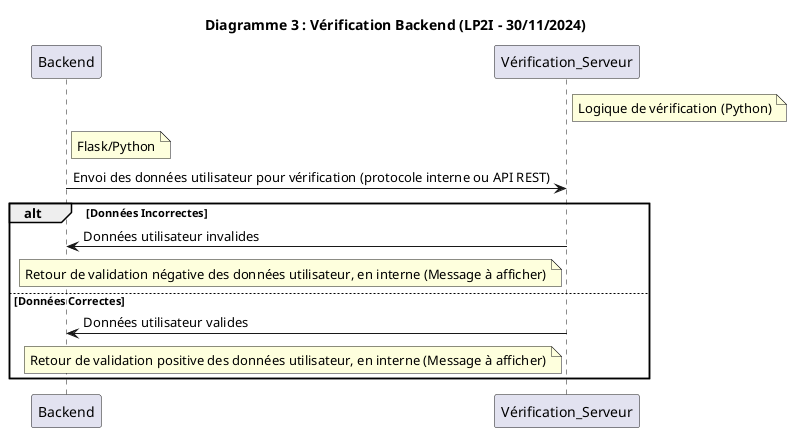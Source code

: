 @startuml
Title Diagramme 3 : Vérification Backend (LP2I - 30/11/2024)
participant Backend
participant Vérification_Serveur
note right of Vérification_Serveur : Logique de vérification (Python)
note right of Backend : Flask/Python
Backend -> Vérification_Serveur : Envoi des données utilisateur pour vérification (protocole interne ou API REST)
alt Données Incorrectes
    Vérification_Serveur -> Backend : Données utilisateur invalides
note left of Vérification_Serveur : Retour de validation négative des données utilisateur, en interne (Message à afficher)
else Données Correctes
    Vérification_Serveur -> Backend : Données utilisateur valides
note left of Vérification_Serveur : Retour de validation positive des données utilisateur, en interne (Message à afficher)
end
@enduml